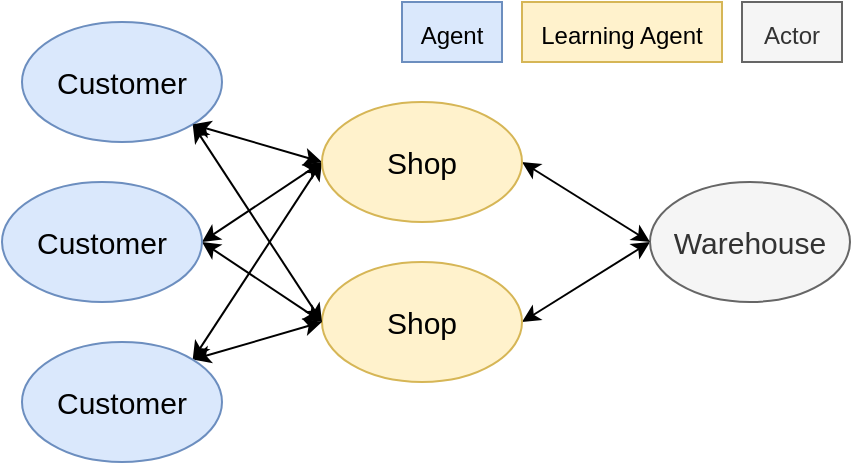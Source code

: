 <mxfile version="15.2.7" type="device"><diagram id="FxHtQlhZyr-udoNjaGF_" name="Page-1"><mxGraphModel dx="1186" dy="875" grid="1" gridSize="10" guides="1" tooltips="1" connect="1" arrows="1" fold="1" page="1" pageScale="1" pageWidth="827" pageHeight="1169" math="0" shadow="0"><root><mxCell id="0"/><mxCell id="1" parent="0"/><mxCell id="kLFSTDkaIIFAbPKooAZI-9" style="edgeStyle=none;rounded=0;orthogonalLoop=1;jettySize=auto;html=1;exitX=1;exitY=0.5;exitDx=0;exitDy=0;startArrow=classic;startFill=1;entryX=0;entryY=0.5;entryDx=0;entryDy=0;" parent="1" source="kLFSTDkaIIFAbPKooAZI-1" target="kLFSTDkaIIFAbPKooAZI-5" edge="1"><mxGeometry relative="1" as="geometry"><mxPoint x="430" y="170" as="targetPoint"/></mxGeometry></mxCell><mxCell id="kLFSTDkaIIFAbPKooAZI-1" value="&lt;font style=&quot;font-size: 15px&quot;&gt;Shop&lt;/font&gt;" style="ellipse;whiteSpace=wrap;html=1;fillColor=#fff2cc;strokeColor=#d6b656;" parent="1" vertex="1"><mxGeometry x="250" y="160" width="100" height="60" as="geometry"/></mxCell><mxCell id="kLFSTDkaIIFAbPKooAZI-7" style="rounded=0;orthogonalLoop=1;jettySize=auto;html=1;startArrow=classic;startFill=1;exitX=1;exitY=1;exitDx=0;exitDy=0;" parent="1" source="kLFSTDkaIIFAbPKooAZI-2" edge="1"><mxGeometry relative="1" as="geometry"><mxPoint x="250" y="190" as="targetPoint"/></mxGeometry></mxCell><mxCell id="kLFSTDkaIIFAbPKooAZI-2" value="&lt;font style=&quot;font-size: 15px;&quot;&gt;Customer&lt;/font&gt;" style="ellipse;whiteSpace=wrap;html=1;fontSize=15;fillColor=#dae8fc;strokeColor=#6c8ebf;" parent="1" vertex="1"><mxGeometry x="100" y="40" width="100" height="60" as="geometry"/></mxCell><mxCell id="kLFSTDkaIIFAbPKooAZI-6" style="rounded=0;orthogonalLoop=1;jettySize=auto;html=1;entryX=0;entryY=0.5;entryDx=0;entryDy=0;startArrow=classic;startFill=1;exitX=1;exitY=0.5;exitDx=0;exitDy=0;" parent="1" source="kLFSTDkaIIFAbPKooAZI-3" target="kLFSTDkaIIFAbPKooAZI-1" edge="1"><mxGeometry relative="1" as="geometry"/></mxCell><mxCell id="j9GnO41lmItXTpATWp4k-3" style="edgeStyle=none;rounded=0;orthogonalLoop=1;jettySize=auto;html=1;exitX=1;exitY=0.5;exitDx=0;exitDy=0;startArrow=classic;startFill=1;" parent="1" source="kLFSTDkaIIFAbPKooAZI-3" edge="1"><mxGeometry relative="1" as="geometry"><mxPoint x="250" y="110" as="targetPoint"/></mxGeometry></mxCell><mxCell id="j9GnO41lmItXTpATWp4k-4" style="edgeStyle=none;rounded=0;orthogonalLoop=1;jettySize=auto;html=1;exitX=1;exitY=1;exitDx=0;exitDy=0;startArrow=classic;startFill=1;" parent="1" source="kLFSTDkaIIFAbPKooAZI-2" edge="1"><mxGeometry relative="1" as="geometry"><mxPoint x="250" y="110" as="targetPoint"/></mxGeometry></mxCell><mxCell id="kLFSTDkaIIFAbPKooAZI-3" value="&lt;font style=&quot;font-size: 15px;&quot;&gt;Customer&lt;/font&gt;" style="ellipse;whiteSpace=wrap;html=1;fontSize=15;fillColor=#dae8fc;strokeColor=#6c8ebf;" parent="1" vertex="1"><mxGeometry x="90" y="120" width="100" height="60" as="geometry"/></mxCell><mxCell id="kLFSTDkaIIFAbPKooAZI-8" style="edgeStyle=none;rounded=0;orthogonalLoop=1;jettySize=auto;html=1;exitX=1;exitY=0;exitDx=0;exitDy=0;startArrow=classic;startFill=1;entryX=0;entryY=0.5;entryDx=0;entryDy=0;" parent="1" source="kLFSTDkaIIFAbPKooAZI-4" target="kLFSTDkaIIFAbPKooAZI-1" edge="1"><mxGeometry relative="1" as="geometry"><mxPoint x="240" y="190" as="targetPoint"/></mxGeometry></mxCell><mxCell id="j9GnO41lmItXTpATWp4k-2" style="edgeStyle=none;rounded=0;orthogonalLoop=1;jettySize=auto;html=1;exitX=1;exitY=0;exitDx=0;exitDy=0;entryX=0;entryY=0.5;entryDx=0;entryDy=0;startArrow=classic;startFill=1;" parent="1" source="kLFSTDkaIIFAbPKooAZI-4" target="j9GnO41lmItXTpATWp4k-1" edge="1"><mxGeometry relative="1" as="geometry"/></mxCell><mxCell id="kLFSTDkaIIFAbPKooAZI-4" value="&lt;font style=&quot;font-size: 15px;&quot;&gt;Customer&lt;/font&gt;" style="ellipse;whiteSpace=wrap;html=1;fontSize=15;fillColor=#dae8fc;strokeColor=#6c8ebf;" parent="1" vertex="1"><mxGeometry x="100" y="200" width="100" height="60" as="geometry"/></mxCell><mxCell id="kLFSTDkaIIFAbPKooAZI-5" value="&lt;font style=&quot;font-size: 15px&quot;&gt;Warehouse&lt;/font&gt;" style="ellipse;whiteSpace=wrap;html=1;fillColor=#f5f5f5;strokeColor=#666666;fontColor=#333333;" parent="1" vertex="1"><mxGeometry x="414" y="120" width="100" height="60" as="geometry"/></mxCell><mxCell id="kLFSTDkaIIFAbPKooAZI-10" value="&lt;font style=&quot;font-size: 12px&quot;&gt;Learning Agent&lt;/font&gt;" style="rounded=0;whiteSpace=wrap;html=1;fontSize=15;fillColor=#fff2cc;strokeColor=#d6b656;" parent="1" vertex="1"><mxGeometry x="350" y="30" width="100" height="30" as="geometry"/></mxCell><mxCell id="kLFSTDkaIIFAbPKooAZI-11" value="&lt;font style=&quot;font-size: 12px&quot;&gt;Actor&lt;/font&gt;" style="rounded=0;whiteSpace=wrap;html=1;fontSize=15;fillColor=#f5f5f5;strokeColor=#666666;fontColor=#333333;" parent="1" vertex="1"><mxGeometry x="460" y="30" width="50" height="30" as="geometry"/></mxCell><mxCell id="Lg4kPLX3FBYeinAhvJTd-1" value="&lt;font style=&quot;font-size: 12px&quot;&gt;Agent&lt;/font&gt;" style="rounded=0;whiteSpace=wrap;html=1;fontSize=15;fillColor=#dae8fc;strokeColor=#6c8ebf;" parent="1" vertex="1"><mxGeometry x="290" y="30" width="50" height="30" as="geometry"/></mxCell><mxCell id="j9GnO41lmItXTpATWp4k-5" style="edgeStyle=none;rounded=0;orthogonalLoop=1;jettySize=auto;html=1;exitX=1;exitY=0.5;exitDx=0;exitDy=0;startArrow=classic;startFill=1;entryX=0;entryY=0.5;entryDx=0;entryDy=0;" parent="1" source="j9GnO41lmItXTpATWp4k-1" target="kLFSTDkaIIFAbPKooAZI-5" edge="1"><mxGeometry relative="1" as="geometry"><mxPoint x="410" y="150" as="targetPoint"/></mxGeometry></mxCell><mxCell id="j9GnO41lmItXTpATWp4k-1" value="&lt;font style=&quot;font-size: 15px&quot;&gt;Shop&lt;/font&gt;" style="ellipse;whiteSpace=wrap;html=1;fillColor=#fff2cc;strokeColor=#d6b656;" parent="1" vertex="1"><mxGeometry x="250" y="80" width="100" height="60" as="geometry"/></mxCell></root></mxGraphModel></diagram></mxfile>
